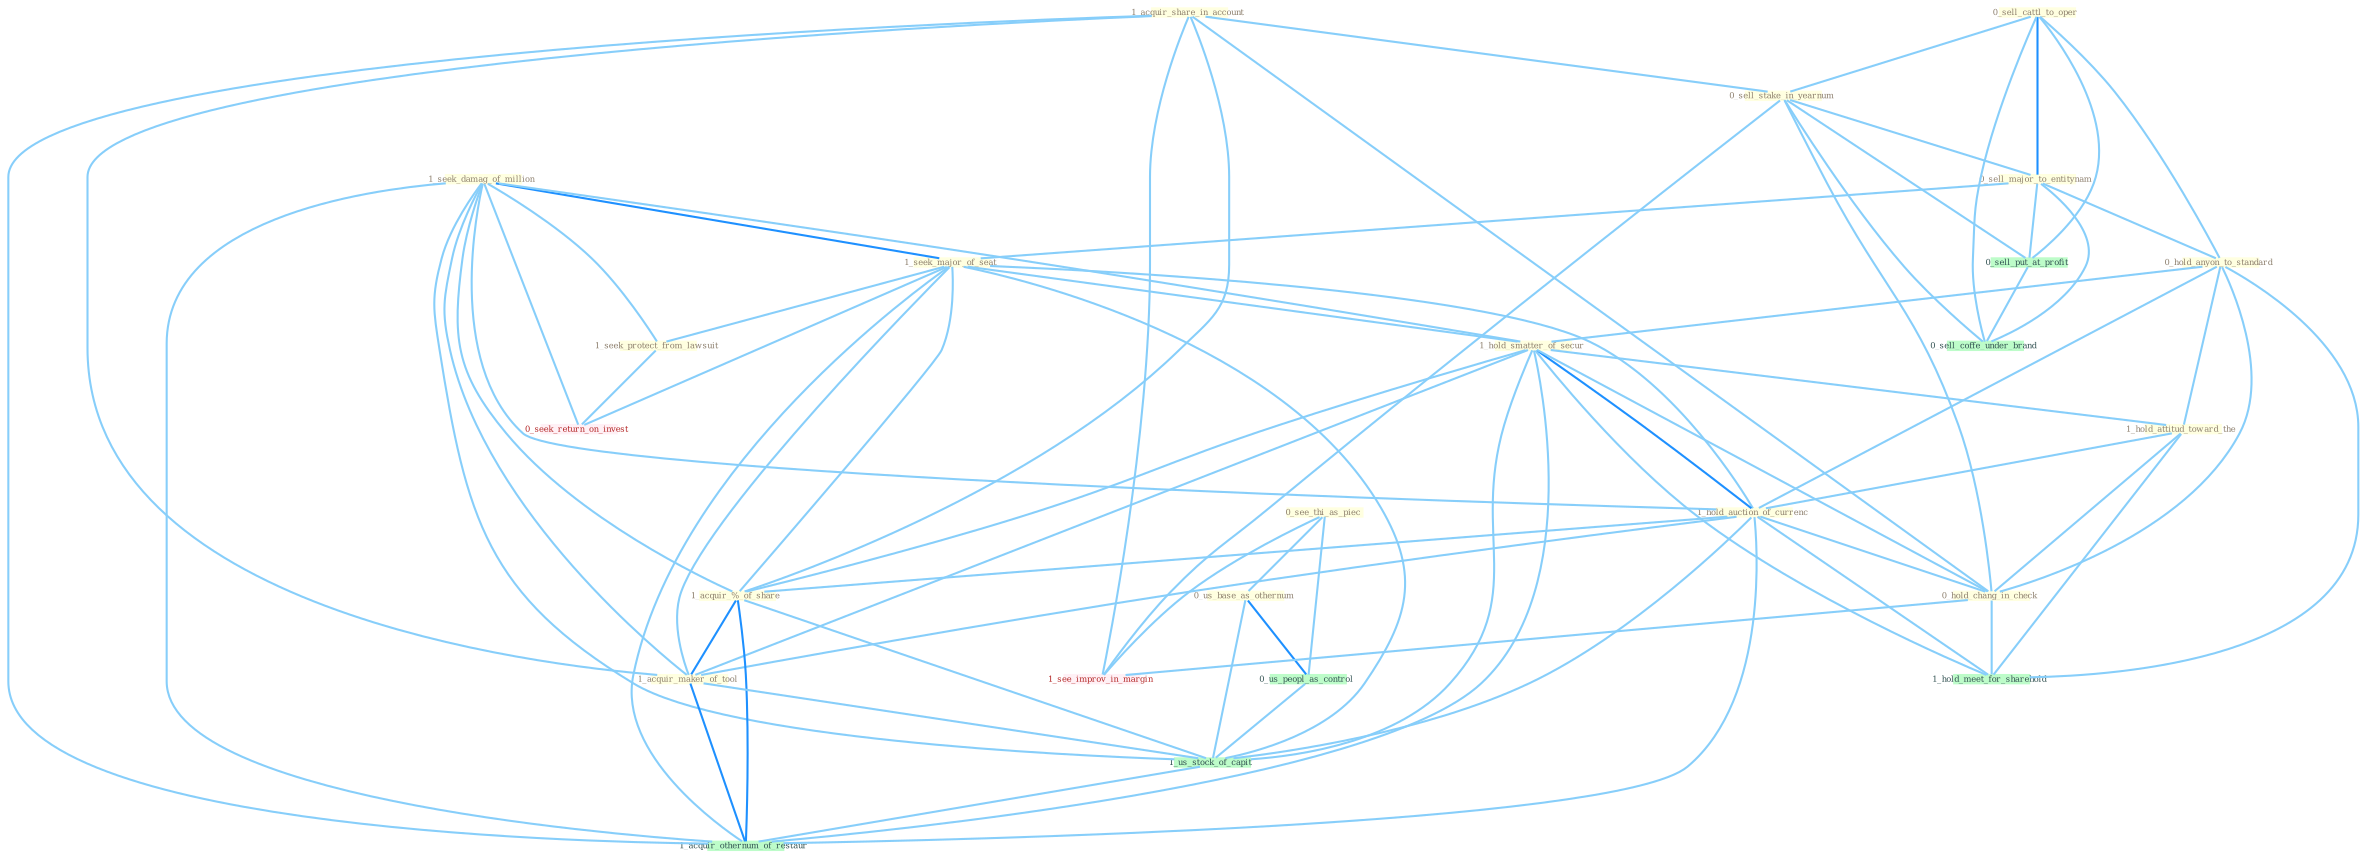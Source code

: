 Graph G{ 
    node
    [shape=polygon,style=filled,width=.5,height=.06,color="#BDFCC9",fixedsize=true,fontsize=4,
    fontcolor="#2f4f4f"];
    {node
    [color="#ffffe0", fontcolor="#8b7d6b"] "1_acquir_share_in_account " "1_seek_damag_of_million " "0_see_thi_as_piec " "0_sell_cattl_to_oper " "0_sell_stake_in_yearnum " "0_sell_major_to_entitynam " "1_seek_major_of_seat " "0_hold_anyon_to_standard " "0_us_base_as_othernum " "1_hold_smatter_of_secur " "1_seek_protect_from_lawsuit " "1_hold_attitud_toward_the " "1_hold_auction_of_currenc " "1_acquir_%_of_share " "1_acquir_maker_of_tool " "0_hold_chang_in_check "}
{node [color="#fff0f5", fontcolor="#b22222"] "0_seek_return_on_invest " "1_see_improv_in_margin "}
edge [color="#B0E2FF"];

	"1_acquir_share_in_account " -- "0_sell_stake_in_yearnum " [w="1", color="#87cefa" ];
	"1_acquir_share_in_account " -- "1_acquir_%_of_share " [w="1", color="#87cefa" ];
	"1_acquir_share_in_account " -- "1_acquir_maker_of_tool " [w="1", color="#87cefa" ];
	"1_acquir_share_in_account " -- "0_hold_chang_in_check " [w="1", color="#87cefa" ];
	"1_acquir_share_in_account " -- "1_see_improv_in_margin " [w="1", color="#87cefa" ];
	"1_acquir_share_in_account " -- "1_acquir_othernum_of_restaur " [w="1", color="#87cefa" ];
	"1_seek_damag_of_million " -- "1_seek_major_of_seat " [w="2", color="#1e90ff" , len=0.8];
	"1_seek_damag_of_million " -- "1_hold_smatter_of_secur " [w="1", color="#87cefa" ];
	"1_seek_damag_of_million " -- "1_seek_protect_from_lawsuit " [w="1", color="#87cefa" ];
	"1_seek_damag_of_million " -- "1_hold_auction_of_currenc " [w="1", color="#87cefa" ];
	"1_seek_damag_of_million " -- "1_acquir_%_of_share " [w="1", color="#87cefa" ];
	"1_seek_damag_of_million " -- "1_acquir_maker_of_tool " [w="1", color="#87cefa" ];
	"1_seek_damag_of_million " -- "0_seek_return_on_invest " [w="1", color="#87cefa" ];
	"1_seek_damag_of_million " -- "1_us_stock_of_capit " [w="1", color="#87cefa" ];
	"1_seek_damag_of_million " -- "1_acquir_othernum_of_restaur " [w="1", color="#87cefa" ];
	"0_see_thi_as_piec " -- "0_us_base_as_othernum " [w="1", color="#87cefa" ];
	"0_see_thi_as_piec " -- "0_us_peopl_as_control " [w="1", color="#87cefa" ];
	"0_see_thi_as_piec " -- "1_see_improv_in_margin " [w="1", color="#87cefa" ];
	"0_sell_cattl_to_oper " -- "0_sell_stake_in_yearnum " [w="1", color="#87cefa" ];
	"0_sell_cattl_to_oper " -- "0_sell_major_to_entitynam " [w="2", color="#1e90ff" , len=0.8];
	"0_sell_cattl_to_oper " -- "0_hold_anyon_to_standard " [w="1", color="#87cefa" ];
	"0_sell_cattl_to_oper " -- "0_sell_put_at_profit " [w="1", color="#87cefa" ];
	"0_sell_cattl_to_oper " -- "0_sell_coffe_under_brand " [w="1", color="#87cefa" ];
	"0_sell_stake_in_yearnum " -- "0_sell_major_to_entitynam " [w="1", color="#87cefa" ];
	"0_sell_stake_in_yearnum " -- "0_hold_chang_in_check " [w="1", color="#87cefa" ];
	"0_sell_stake_in_yearnum " -- "0_sell_put_at_profit " [w="1", color="#87cefa" ];
	"0_sell_stake_in_yearnum " -- "1_see_improv_in_margin " [w="1", color="#87cefa" ];
	"0_sell_stake_in_yearnum " -- "0_sell_coffe_under_brand " [w="1", color="#87cefa" ];
	"0_sell_major_to_entitynam " -- "1_seek_major_of_seat " [w="1", color="#87cefa" ];
	"0_sell_major_to_entitynam " -- "0_hold_anyon_to_standard " [w="1", color="#87cefa" ];
	"0_sell_major_to_entitynam " -- "0_sell_put_at_profit " [w="1", color="#87cefa" ];
	"0_sell_major_to_entitynam " -- "0_sell_coffe_under_brand " [w="1", color="#87cefa" ];
	"1_seek_major_of_seat " -- "1_hold_smatter_of_secur " [w="1", color="#87cefa" ];
	"1_seek_major_of_seat " -- "1_seek_protect_from_lawsuit " [w="1", color="#87cefa" ];
	"1_seek_major_of_seat " -- "1_hold_auction_of_currenc " [w="1", color="#87cefa" ];
	"1_seek_major_of_seat " -- "1_acquir_%_of_share " [w="1", color="#87cefa" ];
	"1_seek_major_of_seat " -- "1_acquir_maker_of_tool " [w="1", color="#87cefa" ];
	"1_seek_major_of_seat " -- "0_seek_return_on_invest " [w="1", color="#87cefa" ];
	"1_seek_major_of_seat " -- "1_us_stock_of_capit " [w="1", color="#87cefa" ];
	"1_seek_major_of_seat " -- "1_acquir_othernum_of_restaur " [w="1", color="#87cefa" ];
	"0_hold_anyon_to_standard " -- "1_hold_smatter_of_secur " [w="1", color="#87cefa" ];
	"0_hold_anyon_to_standard " -- "1_hold_attitud_toward_the " [w="1", color="#87cefa" ];
	"0_hold_anyon_to_standard " -- "1_hold_auction_of_currenc " [w="1", color="#87cefa" ];
	"0_hold_anyon_to_standard " -- "0_hold_chang_in_check " [w="1", color="#87cefa" ];
	"0_hold_anyon_to_standard " -- "1_hold_meet_for_sharehold " [w="1", color="#87cefa" ];
	"0_us_base_as_othernum " -- "0_us_peopl_as_control " [w="2", color="#1e90ff" , len=0.8];
	"0_us_base_as_othernum " -- "1_us_stock_of_capit " [w="1", color="#87cefa" ];
	"1_hold_smatter_of_secur " -- "1_hold_attitud_toward_the " [w="1", color="#87cefa" ];
	"1_hold_smatter_of_secur " -- "1_hold_auction_of_currenc " [w="2", color="#1e90ff" , len=0.8];
	"1_hold_smatter_of_secur " -- "1_acquir_%_of_share " [w="1", color="#87cefa" ];
	"1_hold_smatter_of_secur " -- "1_acquir_maker_of_tool " [w="1", color="#87cefa" ];
	"1_hold_smatter_of_secur " -- "0_hold_chang_in_check " [w="1", color="#87cefa" ];
	"1_hold_smatter_of_secur " -- "1_us_stock_of_capit " [w="1", color="#87cefa" ];
	"1_hold_smatter_of_secur " -- "1_hold_meet_for_sharehold " [w="1", color="#87cefa" ];
	"1_hold_smatter_of_secur " -- "1_acquir_othernum_of_restaur " [w="1", color="#87cefa" ];
	"1_seek_protect_from_lawsuit " -- "0_seek_return_on_invest " [w="1", color="#87cefa" ];
	"1_hold_attitud_toward_the " -- "1_hold_auction_of_currenc " [w="1", color="#87cefa" ];
	"1_hold_attitud_toward_the " -- "0_hold_chang_in_check " [w="1", color="#87cefa" ];
	"1_hold_attitud_toward_the " -- "1_hold_meet_for_sharehold " [w="1", color="#87cefa" ];
	"1_hold_auction_of_currenc " -- "1_acquir_%_of_share " [w="1", color="#87cefa" ];
	"1_hold_auction_of_currenc " -- "1_acquir_maker_of_tool " [w="1", color="#87cefa" ];
	"1_hold_auction_of_currenc " -- "0_hold_chang_in_check " [w="1", color="#87cefa" ];
	"1_hold_auction_of_currenc " -- "1_us_stock_of_capit " [w="1", color="#87cefa" ];
	"1_hold_auction_of_currenc " -- "1_hold_meet_for_sharehold " [w="1", color="#87cefa" ];
	"1_hold_auction_of_currenc " -- "1_acquir_othernum_of_restaur " [w="1", color="#87cefa" ];
	"1_acquir_%_of_share " -- "1_acquir_maker_of_tool " [w="2", color="#1e90ff" , len=0.8];
	"1_acquir_%_of_share " -- "1_us_stock_of_capit " [w="1", color="#87cefa" ];
	"1_acquir_%_of_share " -- "1_acquir_othernum_of_restaur " [w="2", color="#1e90ff" , len=0.8];
	"1_acquir_maker_of_tool " -- "1_us_stock_of_capit " [w="1", color="#87cefa" ];
	"1_acquir_maker_of_tool " -- "1_acquir_othernum_of_restaur " [w="2", color="#1e90ff" , len=0.8];
	"0_hold_chang_in_check " -- "1_see_improv_in_margin " [w="1", color="#87cefa" ];
	"0_hold_chang_in_check " -- "1_hold_meet_for_sharehold " [w="1", color="#87cefa" ];
	"0_us_peopl_as_control " -- "1_us_stock_of_capit " [w="1", color="#87cefa" ];
	"0_sell_put_at_profit " -- "0_sell_coffe_under_brand " [w="1", color="#87cefa" ];
	"1_us_stock_of_capit " -- "1_acquir_othernum_of_restaur " [w="1", color="#87cefa" ];
}